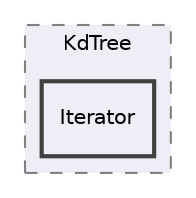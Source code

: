 digraph "/home/runner/work/ponca/ponca/src/Ponca/src/SpatialPartitioning/KdTree/Iterator"
{
 // INTERACTIVE_SVG=YES
 // LATEX_PDF_SIZE
  bgcolor="transparent";
  edge [fontname="Helvetica",fontsize="10",labelfontname="Helvetica",labelfontsize="10"];
  node [fontname="Helvetica",fontsize="10",shape=record];
  compound=true
  subgraph clusterdir_1714f3cab0d35a638840fab853fb5d40 {
    graph [ bgcolor="#eeeef6", pencolor="grey50", style="filled,dashed,", label="KdTree", fontname="Helvetica", fontsize="10", URL="dir_1714f3cab0d35a638840fab853fb5d40.html"]
  dir_c0db904b16d6515468f52c3264198ba8 [shape=box, label="Iterator", style="filled,bold,", fillcolor="#eeeef6", color="grey25", URL="dir_c0db904b16d6515468f52c3264198ba8.html"];
  }
}
